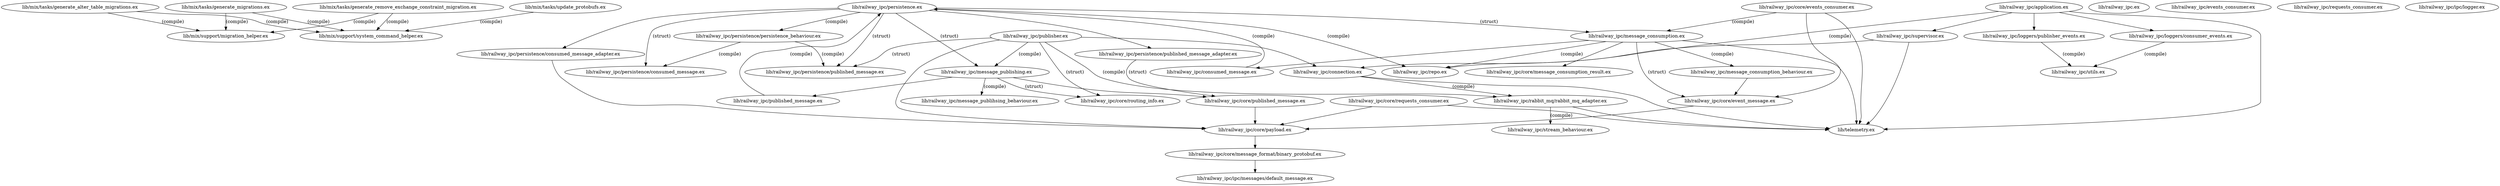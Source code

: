 digraph "xref graph" {
  "lib/mix/support/migration_helper.ex"
  "lib/railway_ipc/repo.ex"
  "lib/railway_ipc/consumed_message.ex"
  "lib/railway_ipc/consumed_message.ex" -> "lib/railway_ipc/persistence.ex" [label="(compile)"]
  "lib/railway_ipc/persistence.ex" -> "lib/railway_ipc/message_consumption.ex" [label="(struct)"]
  "lib/railway_ipc/message_consumption.ex" -> "lib/railway_ipc/consumed_message.ex"
  "lib/railway_ipc/message_consumption.ex" -> "lib/railway_ipc/core/event_message.ex" [label="(struct)"]
  "lib/railway_ipc/core/event_message.ex" -> "lib/railway_ipc/core/payload.ex"
  "lib/railway_ipc/core/payload.ex" -> "lib/railway_ipc/core/message_format/binary_protobuf.ex"
  "lib/railway_ipc/core/message_format/binary_protobuf.ex" -> "lib/railway_ipc/ipc/messages/default_message.ex"
  "lib/railway_ipc/message_consumption.ex" -> "lib/railway_ipc/core/message_consumption_result.ex"
  "lib/railway_ipc/message_consumption.ex" -> "lib/railway_ipc/message_consumption_behaviour.ex" [label="(compile)"]
  "lib/railway_ipc/message_consumption_behaviour.ex" -> "lib/railway_ipc/core/event_message.ex"
  "lib/railway_ipc/message_consumption.ex" -> "lib/railway_ipc/repo.ex" [label="(compile)"]
  "lib/railway_ipc/message_consumption.ex" -> "lib/telemetry.ex"
  "lib/railway_ipc/persistence.ex" -> "lib/railway_ipc/message_publishing.ex" [label="(struct)"]
  "lib/railway_ipc/message_publishing.ex" -> "lib/railway_ipc/core/published_message.ex"
  "lib/railway_ipc/core/published_message.ex" -> "lib/railway_ipc/core/payload.ex"
  "lib/railway_ipc/message_publishing.ex" -> "lib/railway_ipc/core/routing_info.ex" [label="(struct)"]
  "lib/railway_ipc/message_publishing.ex" -> "lib/railway_ipc/message_publihsing_behaviour.ex" [label="(compile)"]
  "lib/railway_ipc/message_publishing.ex" -> "lib/railway_ipc/published_message.ex"
  "lib/railway_ipc/published_message.ex" -> "lib/railway_ipc/persistence.ex" [label="(compile)"]
  "lib/railway_ipc/persistence.ex" -> "lib/railway_ipc/persistence/consumed_message.ex" [label="(struct)"]
  "lib/railway_ipc/persistence.ex" -> "lib/railway_ipc/persistence/consumed_message_adapter.ex"
  "lib/railway_ipc/persistence/consumed_message_adapter.ex" -> "lib/railway_ipc/core/payload.ex"
  "lib/railway_ipc/persistence.ex" -> "lib/railway_ipc/persistence/persistence_behaviour.ex" [label="(compile)"]
  "lib/railway_ipc/persistence/persistence_behaviour.ex" -> "lib/railway_ipc/persistence/consumed_message.ex" [label="(compile)"]
  "lib/railway_ipc/persistence/persistence_behaviour.ex" -> "lib/railway_ipc/persistence/published_message.ex" [label="(compile)"]
  "lib/railway_ipc/persistence.ex" -> "lib/railway_ipc/persistence/published_message.ex" [label="(struct)"]
  "lib/railway_ipc/persistence.ex" -> "lib/railway_ipc/persistence/published_message_adapter.ex"
  "lib/railway_ipc/persistence/published_message_adapter.ex" -> "lib/railway_ipc/core/published_message.ex" [label="(struct)"]
  "lib/railway_ipc/persistence.ex" -> "lib/railway_ipc/repo.ex" [label="(compile)"]
  "lib/railway_ipc.ex"
  "lib/railway_ipc/publisher.ex"
  "lib/railway_ipc/publisher.ex" -> "lib/railway_ipc/connection.ex"
  "lib/railway_ipc/connection.ex" -> "lib/railway_ipc/rabbit_mq/rabbit_mq_adapter.ex" [label="(compile)"]
  "lib/railway_ipc/rabbit_mq/rabbit_mq_adapter.ex" -> "lib/railway_ipc/stream_behaviour.ex" [label="(compile)"]
  "lib/railway_ipc/rabbit_mq/rabbit_mq_adapter.ex" -> "lib/telemetry.ex"
  "lib/railway_ipc/connection.ex" -> "lib/telemetry.ex"
  "lib/railway_ipc/publisher.ex" -> "lib/railway_ipc/core/payload.ex"
  "lib/railway_ipc/publisher.ex" -> "lib/railway_ipc/core/routing_info.ex" [label="(struct)"]
  "lib/railway_ipc/publisher.ex" -> "lib/railway_ipc/message_publishing.ex" [label="(compile)"]
  "lib/railway_ipc/publisher.ex" -> "lib/railway_ipc/persistence/published_message.ex" [label="(struct)"]
  "lib/railway_ipc/publisher.ex" -> "lib/railway_ipc/rabbit_mq/rabbit_mq_adapter.ex" [label="(compile)"]
  "lib/railway_ipc/message_consumption_behaviour.ex"
  "lib/railway_ipc/core/message_consumption_result.ex"
  "lib/railway_ipc/message_consumption.ex"
  "lib/railway_ipc/persistence/published_message_adapter.ex"
  "lib/railway_ipc/application.ex"
  "lib/railway_ipc/application.ex" -> "lib/railway_ipc/loggers/consumer_events.ex"
  "lib/railway_ipc/loggers/consumer_events.ex" -> "lib/railway_ipc/utils.ex" [label="(compile)"]
  "lib/railway_ipc/application.ex" -> "lib/railway_ipc/loggers/publisher_events.ex"
  "lib/railway_ipc/loggers/publisher_events.ex" -> "lib/railway_ipc/utils.ex" [label="(compile)"]
  "lib/railway_ipc/application.ex" -> "lib/railway_ipc/repo.ex" [label="(compile)"]
  "lib/railway_ipc/application.ex" -> "lib/railway_ipc/supervisor.ex"
  "lib/railway_ipc/supervisor.ex" -> "lib/railway_ipc/connection.ex"
  "lib/railway_ipc/supervisor.ex" -> "lib/telemetry.ex"
  "lib/railway_ipc/application.ex" -> "lib/telemetry.ex"
  "lib/mix/tasks/generate_alter_table_migrations.ex"
  "lib/mix/tasks/generate_alter_table_migrations.ex" -> "lib/mix/support/migration_helper.ex" [label="(compile)"]
  "lib/mix/tasks/generate_alter_table_migrations.ex" -> "lib/mix/support/system_command_helper.ex" [label="(compile)"]
  "lib/railway_ipc/core/events_consumer.ex"
  "lib/railway_ipc/core/events_consumer.ex" -> "lib/railway_ipc/core/event_message.ex"
  "lib/railway_ipc/core/events_consumer.ex" -> "lib/railway_ipc/message_consumption.ex" [label="(compile)"]
  "lib/railway_ipc/core/events_consumer.ex" -> "lib/telemetry.ex"
  "lib/railway_ipc/persistence/persistence_behaviour.ex"
  "lib/railway_ipc/persistence/consumed_message.ex"
  "lib/railway_ipc/events_consumer.ex"
  "lib/railway_ipc/rabbit_mq/rabbit_mq_adapter.ex"
  "lib/railway_ipc/utils.ex"
  "lib/railway_ipc/core/routing_info.ex"
  "lib/railway_ipc/core/payload.ex"
  "lib/railway_ipc/loggers/publisher_events.ex"
  "lib/railway_ipc/requests_consumer.ex"
  "lib/railway_ipc/core/event_message.ex"
  "lib/mix/support/system_command_helper.ex"
  "lib/railway_ipc/supervisor.ex"
  "lib/mix/tasks/update_protobufs.ex"
  "lib/mix/tasks/update_protobufs.ex" -> "lib/mix/support/system_command_helper.ex" [label="(compile)"]
  "lib/railway_ipc/ipc/messages/default_message.ex"
  "lib/railway_ipc/published_message.ex"
  "lib/railway_ipc/connection.ex"
  "lib/railway_ipc/core/requests_consumer.ex"
  "lib/railway_ipc/core/requests_consumer.ex" -> "lib/railway_ipc/core/payload.ex"
  "lib/railway_ipc/core/requests_consumer.ex" -> "lib/telemetry.ex"
  "lib/railway_ipc/persistence.ex"
  "lib/railway_ipc/persistence/published_message.ex"
  "lib/railway_ipc/message_publishing.ex"
  "lib/telemetry.ex"
  "lib/railway_ipc/core/published_message.ex"
  "lib/mix/tasks/generate_migrations.ex"
  "lib/mix/tasks/generate_migrations.ex" -> "lib/mix/support/migration_helper.ex" [label="(compile)"]
  "lib/mix/tasks/generate_migrations.ex" -> "lib/mix/support/system_command_helper.ex" [label="(compile)"]
  "lib/mix/tasks/generate_remove_exchange_constraint_migration.ex"
  "lib/mix/tasks/generate_remove_exchange_constraint_migration.ex" -> "lib/mix/support/migration_helper.ex" [label="(compile)"]
  "lib/mix/tasks/generate_remove_exchange_constraint_migration.ex" -> "lib/mix/support/system_command_helper.ex" [label="(compile)"]
  "lib/railway_ipc/stream_behaviour.ex"
  "lib/railway_ipc/ipc/logger.ex"
  "lib/railway_ipc/loggers/consumer_events.ex"
  "lib/railway_ipc/persistence/consumed_message_adapter.ex"
  "lib/railway_ipc/message_publihsing_behaviour.ex"
  "lib/railway_ipc/core/message_format/binary_protobuf.ex"
}
